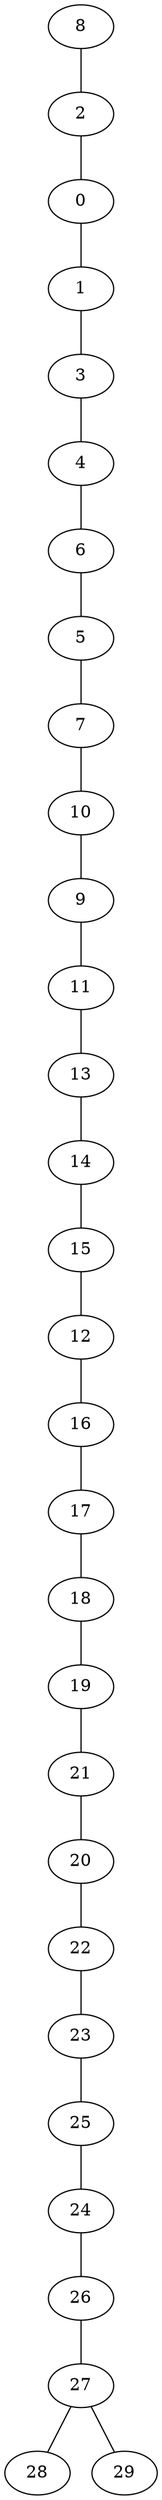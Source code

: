graph abstract {
	0 -- {1 }
	1 -- {3 }
	2 -- {0 }
	3 -- {4 }
	4 -- {6 }
	5 -- {7 }
	6 -- {5 }
	7 -- {10 }
	8 -- {2 }
	9 -- {11 }
	10 -- {9 }
	11 -- {13 }
	12 -- {16 }
	13 -- {14 }
	14 -- {15 }
	15 -- {12 }
	16 -- {17 }
	17 -- {18 }
	18 -- {19 }
	19 -- {21 }
	20 -- {22 }
	21 -- {20 }
	22 -- {23 }
	23 -- {25 }
	24 -- {26 }
	25 -- {24 }
	26 -- {27 }
	27 -- {28 29 }
}